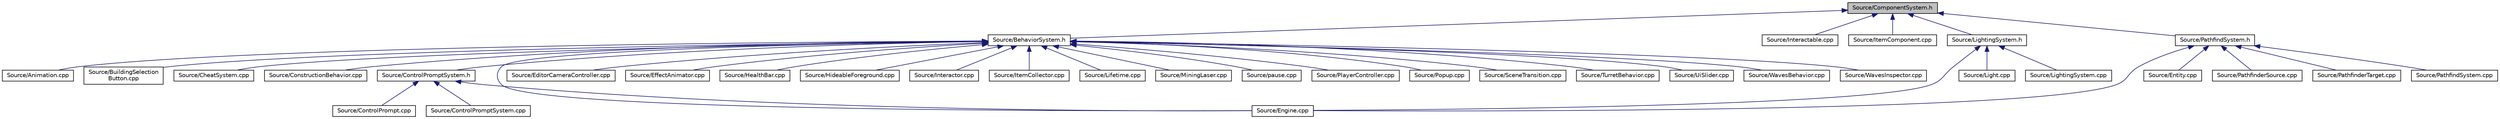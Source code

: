 digraph "Source/ComponentSystem.h"
{
 // LATEX_PDF_SIZE
  edge [fontname="Helvetica",fontsize="10",labelfontname="Helvetica",labelfontsize="10"];
  node [fontname="Helvetica",fontsize="10",shape=record];
  Node1 [label="Source/ComponentSystem.h",height=0.2,width=0.4,color="black", fillcolor="grey75", style="filled", fontcolor="black",tooltip="System that keeps track of a specific kind of Component."];
  Node1 -> Node2 [dir="back",color="midnightblue",fontsize="10",style="solid"];
  Node2 [label="Source/BehaviorSystem.h",height=0.2,width=0.4,color="black", fillcolor="white", style="filled",URL="$BehaviorSystem_8h.html",tooltip="System that keeps track of and updates a specific kind of Behavior."];
  Node2 -> Node3 [dir="back",color="midnightblue",fontsize="10",style="solid"];
  Node3 [label="Source/Animation.cpp",height=0.2,width=0.4,color="black", fillcolor="white", style="filled",URL="$Animation_8cpp.html",tooltip="animation component implimentation"];
  Node2 -> Node4 [dir="back",color="midnightblue",fontsize="10",style="solid"];
  Node4 [label="Source/BuildingSelection\lButton.cpp",height=0.2,width=0.4,color="black", fillcolor="white", style="filled",URL="$BuildingSelectionButton_8cpp.html",tooltip="button that selects which building the ConstructionManager should place"];
  Node2 -> Node5 [dir="back",color="midnightblue",fontsize="10",style="solid"];
  Node5 [label="Source/CheatSystem.cpp",height=0.2,width=0.4,color="black", fillcolor="white", style="filled",URL="$CheatSystem_8cpp.html",tooltip="CheatSystem Class definition."];
  Node2 -> Node6 [dir="back",color="midnightblue",fontsize="10",style="solid"];
  Node6 [label="Source/ConstructionBehavior.cpp",height=0.2,width=0.4,color="black", fillcolor="white", style="filled",URL="$ConstructionBehavior_8cpp.html",tooltip="handles the construction of towers and modification of terrain"];
  Node2 -> Node7 [dir="back",color="midnightblue",fontsize="10",style="solid"];
  Node7 [label="Source/ControlPromptSystem.h",height=0.2,width=0.4,color="black", fillcolor="white", style="filled",URL="$ControlPromptSystem_8h.html",tooltip="System that displays ControlPrompts from Actions."];
  Node7 -> Node8 [dir="back",color="midnightblue",fontsize="10",style="solid"];
  Node8 [label="Source/ControlPrompt.cpp",height=0.2,width=0.4,color="black", fillcolor="white", style="filled",URL="$ControlPrompt_8cpp.html",tooltip="Displays a control prompt for an ActionReference."];
  Node7 -> Node9 [dir="back",color="midnightblue",fontsize="10",style="solid"];
  Node9 [label="Source/ControlPromptSystem.cpp",height=0.2,width=0.4,color="black", fillcolor="white", style="filled",URL="$ControlPromptSystem_8cpp.html",tooltip="System that displays ControlPrompts from Actions."];
  Node7 -> Node10 [dir="back",color="midnightblue",fontsize="10",style="solid"];
  Node10 [label="Source/Engine.cpp",height=0.2,width=0.4,color="black", fillcolor="white", style="filled",URL="$Engine_8cpp.html",tooltip="Engine class."];
  Node2 -> Node11 [dir="back",color="midnightblue",fontsize="10",style="solid"];
  Node11 [label="Source/EditorCameraController.cpp",height=0.2,width=0.4,color="black", fillcolor="white", style="filled",URL="$EditorCameraController_8cpp.html",tooltip="controls the camera while in the editor"];
  Node2 -> Node12 [dir="back",color="midnightblue",fontsize="10",style="solid"];
  Node12 [label="Source/EffectAnimator.cpp",height=0.2,width=0.4,color="black", fillcolor="white", style="filled",URL="$EffectAnimator_8cpp.html",tooltip="Component that animates a Transform's matrix."];
  Node2 -> Node10 [dir="back",color="midnightblue",fontsize="10",style="solid"];
  Node2 -> Node13 [dir="back",color="midnightblue",fontsize="10",style="solid"];
  Node13 [label="Source/HealthBar.cpp",height=0.2,width=0.4,color="black", fillcolor="white", style="filled",URL="$HealthBar_8cpp.html",tooltip="health bar UI that displays offset from an Entity with a Health component"];
  Node2 -> Node14 [dir="back",color="midnightblue",fontsize="10",style="solid"];
  Node14 [label="Source/HideableForeground.cpp",height=0.2,width=0.4,color="black", fillcolor="white", style="filled",URL="$HideableForeground_8cpp.html",tooltip="Component that hides an attached Sprite when it overlaps something."];
  Node2 -> Node15 [dir="back",color="midnightblue",fontsize="10",style="solid"];
  Node15 [label="Source/Interactor.cpp",height=0.2,width=0.4,color="black", fillcolor="white", style="filled",URL="$Interactor_8cpp.html",tooltip="Behavior that can interact with nearby Interactable Components."];
  Node2 -> Node16 [dir="back",color="midnightblue",fontsize="10",style="solid"];
  Node16 [label="Source/ItemCollector.cpp",height=0.2,width=0.4,color="black", fillcolor="white", style="filled",URL="$ItemCollector_8cpp.html",tooltip="Component that attracts and collects item entities in the world."];
  Node2 -> Node17 [dir="back",color="midnightblue",fontsize="10",style="solid"];
  Node17 [label="Source/Lifetime.cpp",height=0.2,width=0.4,color="black", fillcolor="white", style="filled",URL="$Lifetime_8cpp.html",tooltip="Component that destroys it's Enity after a given length of time."];
  Node2 -> Node18 [dir="back",color="midnightblue",fontsize="10",style="solid"];
  Node18 [label="Source/MiningLaser.cpp",height=0.2,width=0.4,color="black", fillcolor="white", style="filled",URL="$MiningLaser_8cpp.html",tooltip="Digging laser controllable by an entity."];
  Node2 -> Node19 [dir="back",color="midnightblue",fontsize="10",style="solid"];
  Node19 [label="Source/pause.cpp",height=0.2,width=0.4,color="black", fillcolor="white", style="filled",URL="$pause_8cpp.html",tooltip="Component that pauses the game when the PauseComponent button is pressed."];
  Node2 -> Node20 [dir="back",color="midnightblue",fontsize="10",style="solid"];
  Node20 [label="Source/PlayerController.cpp",height=0.2,width=0.4,color="black", fillcolor="white", style="filled",URL="$PlayerController_8cpp.html",tooltip="PlayerController Behaviour Class."];
  Node2 -> Node21 [dir="back",color="midnightblue",fontsize="10",style="solid"];
  Node21 [label="Source/Popup.cpp",height=0.2,width=0.4,color="black", fillcolor="white", style="filled",URL="$Popup_8cpp.html",tooltip="DESCRIPTION HERE."];
  Node2 -> Node22 [dir="back",color="midnightblue",fontsize="10",style="solid"];
  Node22 [label="Source/SceneTransition.cpp",height=0.2,width=0.4,color="black", fillcolor="white", style="filled",URL="$SceneTransition_8cpp.html",tooltip="fades a texture out and in when transitioning between scenes"];
  Node2 -> Node23 [dir="back",color="midnightblue",fontsize="10",style="solid"];
  Node23 [label="Source/TurretBehavior.cpp",height=0.2,width=0.4,color="black", fillcolor="white", style="filled",URL="$TurretBehavior_8cpp.html",tooltip="Behavior Compenent for Basic Turret"];
  Node2 -> Node24 [dir="back",color="midnightblue",fontsize="10",style="solid"];
  Node24 [label="Source/UiSlider.cpp",height=0.2,width=0.4,color="black", fillcolor="white", style="filled",URL="$UiSlider_8cpp.html",tooltip="Ui Slider component."];
  Node2 -> Node25 [dir="back",color="midnightblue",fontsize="10",style="solid"];
  Node25 [label="Source/WavesBehavior.cpp",height=0.2,width=0.4,color="black", fillcolor="white", style="filled",URL="$WavesBehavior_8cpp.html",tooltip="Definitions for wave and spawning behavior."];
  Node2 -> Node26 [dir="back",color="midnightblue",fontsize="10",style="solid"];
  Node26 [label="Source/WavesInspector.cpp",height=0.2,width=0.4,color="black", fillcolor="white", style="filled",URL="$WavesInspector_8cpp.html",tooltip="Definitions for wave and spawning editing in game."];
  Node1 -> Node27 [dir="back",color="midnightblue",fontsize="10",style="solid"];
  Node27 [label="Source/Interactable.cpp",height=0.2,width=0.4,color="black", fillcolor="white", style="filled",URL="$Interactable_8cpp.html",tooltip="Component which can be interacted with by pressing a button when nearby."];
  Node1 -> Node28 [dir="back",color="midnightblue",fontsize="10",style="solid"];
  Node28 [label="Source/ItemComponent.cpp",height=0.2,width=0.4,color="black", fillcolor="white", style="filled",URL="$ItemComponent_8cpp.html",tooltip="Item in the world that can be picked up."];
  Node1 -> Node29 [dir="back",color="midnightblue",fontsize="10",style="solid"];
  Node29 [label="Source/LightingSystem.h",height=0.2,width=0.4,color="black", fillcolor="white", style="filled",URL="$LightingSystem_8h.html",tooltip="Lighting system interface."];
  Node29 -> Node10 [dir="back",color="midnightblue",fontsize="10",style="solid"];
  Node29 -> Node30 [dir="back",color="midnightblue",fontsize="10",style="solid"];
  Node30 [label="Source/Light.cpp",height=0.2,width=0.4,color="black", fillcolor="white", style="filled",URL="$Light_8cpp.html",tooltip="Light source component. It shines."];
  Node29 -> Node31 [dir="back",color="midnightblue",fontsize="10",style="solid"];
  Node31 [label="Source/LightingSystem.cpp",height=0.2,width=0.4,color="black", fillcolor="white", style="filled",URL="$LightingSystem_8cpp.html",tooltip="Renders lights in the scene."];
  Node1 -> Node32 [dir="back",color="midnightblue",fontsize="10",style="solid"];
  Node32 [label="Source/PathfindSystem.h",height=0.2,width=0.4,color="black", fillcolor="white", style="filled",URL="$PathfindSystem_8h.html",tooltip="System in charge of pathfinding. Keeps track of targets, runs the flowfield algorithm."];
  Node32 -> Node10 [dir="back",color="midnightblue",fontsize="10",style="solid"];
  Node32 -> Node33 [dir="back",color="midnightblue",fontsize="10",style="solid"];
  Node33 [label="Source/Entity.cpp",height=0.2,width=0.4,color="black", fillcolor="white", style="filled",URL="$Entity_8cpp.html",tooltip="Function definitions for the Entity class."];
  Node32 -> Node34 [dir="back",color="midnightblue",fontsize="10",style="solid"];
  Node34 [label="Source/PathfinderSource.cpp",height=0.2,width=0.4,color="black", fillcolor="white", style="filled",URL="$PathfinderSource_8cpp.html",tooltip="Defines parent entity as the map for pathfinding."];
  Node32 -> Node35 [dir="back",color="midnightblue",fontsize="10",style="solid"];
  Node35 [label="Source/PathfinderTarget.cpp",height=0.2,width=0.4,color="black", fillcolor="white", style="filled",URL="$PathfinderTarget_8cpp.html",tooltip="Marks parent entity as a target for the enemies."];
  Node32 -> Node36 [dir="back",color="midnightblue",fontsize="10",style="solid"];
  Node36 [label="Source/PathfindSystem.cpp",height=0.2,width=0.4,color="black", fillcolor="white", style="filled",URL="$PathfindSystem_8cpp.html",tooltip="System in charge of pathfinding. Keeps track of targets, runs the flowfield algorithm."];
}
